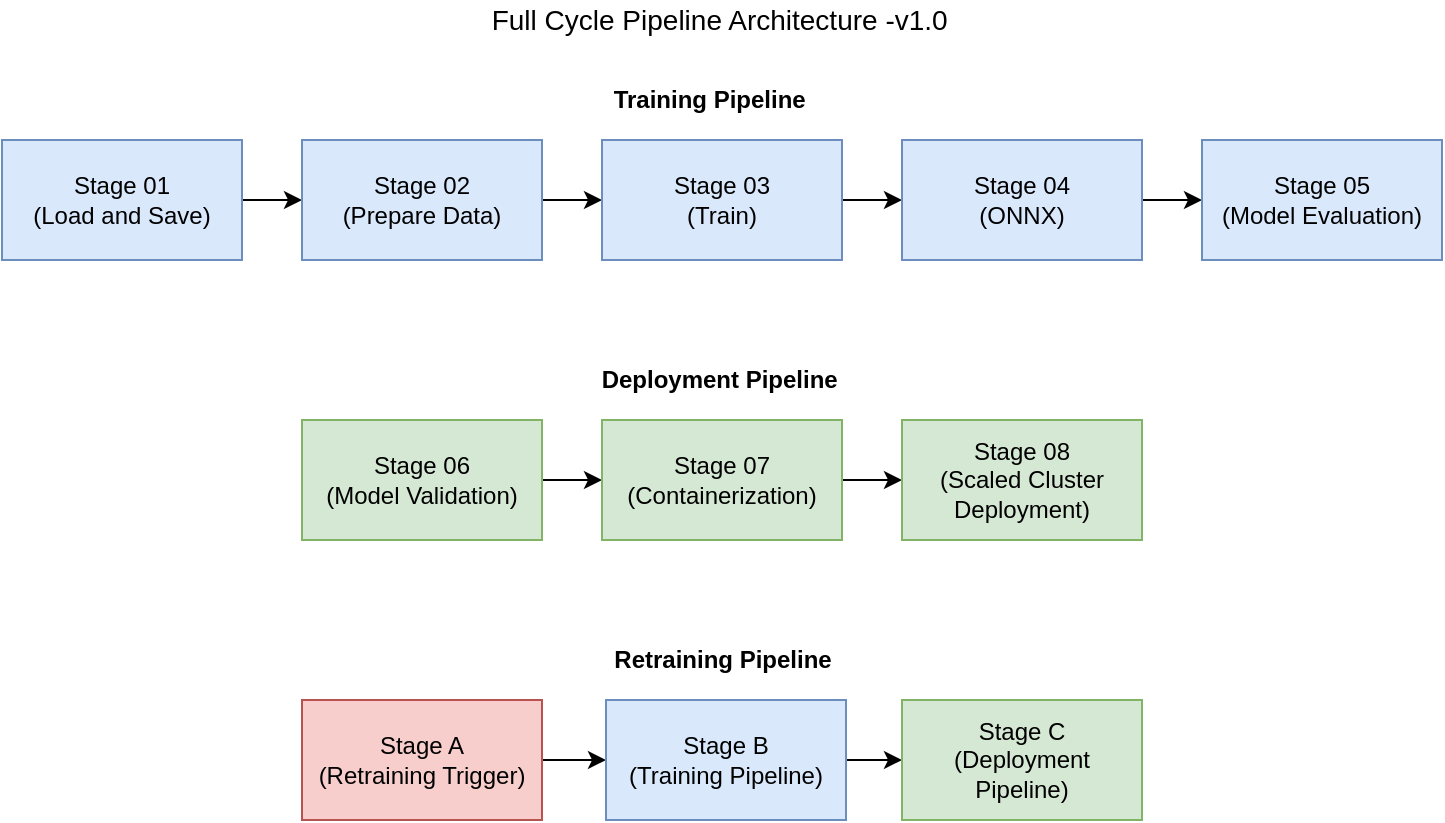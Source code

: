 <mxfile version="16.4.8" type="github">
  <diagram id="fnb83CbjcHutObEVnBT5" name="Page-1">
    <mxGraphModel dx="1416" dy="742" grid="1" gridSize="10" guides="1" tooltips="1" connect="1" arrows="1" fold="1" page="1" pageScale="1" pageWidth="827" pageHeight="1169" math="0" shadow="0">
      <root>
        <mxCell id="0" />
        <mxCell id="1" parent="0" />
        <mxCell id="xOlD_TCT9_zKF5M06AKU-2" value="&lt;b&gt;Training Pipeline&amp;nbsp;&lt;/b&gt;" style="text;html=1;align=center;verticalAlign=middle;resizable=0;points=[];autosize=1;strokeColor=none;fillColor=none;" parent="1" vertex="1">
          <mxGeometry x="340" y="210" width="110" height="20" as="geometry" />
        </mxCell>
        <mxCell id="xOlD_TCT9_zKF5M06AKU-8" value="" style="edgeStyle=orthogonalEdgeStyle;rounded=0;orthogonalLoop=1;jettySize=auto;html=1;" parent="1" source="xOlD_TCT9_zKF5M06AKU-3" target="xOlD_TCT9_zKF5M06AKU-4" edge="1">
          <mxGeometry relative="1" as="geometry" />
        </mxCell>
        <mxCell id="xOlD_TCT9_zKF5M06AKU-3" value="Stage 01&lt;br&gt;(Load and Save)" style="rounded=0;whiteSpace=wrap;html=1;fillColor=#dae8fc;strokeColor=#6c8ebf;" parent="1" vertex="1">
          <mxGeometry x="40" y="240" width="120" height="60" as="geometry" />
        </mxCell>
        <mxCell id="xOlD_TCT9_zKF5M06AKU-9" value="" style="edgeStyle=orthogonalEdgeStyle;rounded=0;orthogonalLoop=1;jettySize=auto;html=1;" parent="1" source="xOlD_TCT9_zKF5M06AKU-4" target="xOlD_TCT9_zKF5M06AKU-5" edge="1">
          <mxGeometry relative="1" as="geometry" />
        </mxCell>
        <mxCell id="xOlD_TCT9_zKF5M06AKU-4" value="&lt;span&gt;Stage 02&lt;/span&gt;&lt;br&gt;&lt;span&gt;(Prepare Data)&lt;/span&gt;" style="rounded=0;whiteSpace=wrap;html=1;fillColor=#dae8fc;strokeColor=#6c8ebf;" parent="1" vertex="1">
          <mxGeometry x="190" y="240" width="120" height="60" as="geometry" />
        </mxCell>
        <mxCell id="xOlD_TCT9_zKF5M06AKU-10" value="" style="edgeStyle=orthogonalEdgeStyle;rounded=0;orthogonalLoop=1;jettySize=auto;html=1;" parent="1" source="xOlD_TCT9_zKF5M06AKU-5" target="xOlD_TCT9_zKF5M06AKU-6" edge="1">
          <mxGeometry relative="1" as="geometry" />
        </mxCell>
        <mxCell id="xOlD_TCT9_zKF5M06AKU-5" value="&lt;span&gt;Stage 03&lt;/span&gt;&lt;br&gt;&lt;span&gt;(Train)&lt;/span&gt;" style="rounded=0;whiteSpace=wrap;html=1;fillColor=#dae8fc;strokeColor=#6c8ebf;" parent="1" vertex="1">
          <mxGeometry x="340" y="240" width="120" height="60" as="geometry" />
        </mxCell>
        <mxCell id="xOlD_TCT9_zKF5M06AKU-11" value="" style="edgeStyle=orthogonalEdgeStyle;rounded=0;orthogonalLoop=1;jettySize=auto;html=1;" parent="1" source="xOlD_TCT9_zKF5M06AKU-6" target="xOlD_TCT9_zKF5M06AKU-7" edge="1">
          <mxGeometry relative="1" as="geometry" />
        </mxCell>
        <mxCell id="xOlD_TCT9_zKF5M06AKU-6" value="&lt;span&gt;Stage 04&lt;/span&gt;&lt;br&gt;&lt;span&gt;(ONNX)&lt;/span&gt;" style="rounded=0;whiteSpace=wrap;html=1;fillColor=#dae8fc;strokeColor=#6c8ebf;" parent="1" vertex="1">
          <mxGeometry x="490" y="240" width="120" height="60" as="geometry" />
        </mxCell>
        <mxCell id="xOlD_TCT9_zKF5M06AKU-7" value="&lt;span&gt;Stage 05&lt;/span&gt;&lt;br&gt;&lt;span&gt;(Model Evaluation)&lt;/span&gt;" style="rounded=0;whiteSpace=wrap;html=1;fillColor=#dae8fc;strokeColor=#6c8ebf;" parent="1" vertex="1">
          <mxGeometry x="640" y="240" width="120" height="60" as="geometry" />
        </mxCell>
        <mxCell id="xOlD_TCT9_zKF5M06AKU-12" value="&lt;b&gt;Deployment Pipeline&amp;nbsp;&lt;/b&gt;" style="text;html=1;align=center;verticalAlign=middle;resizable=0;points=[];autosize=1;strokeColor=none;fillColor=none;" parent="1" vertex="1">
          <mxGeometry x="330" y="350" width="140" height="20" as="geometry" />
        </mxCell>
        <mxCell id="xOlD_TCT9_zKF5M06AKU-15" value="" style="edgeStyle=orthogonalEdgeStyle;rounded=0;orthogonalLoop=1;jettySize=auto;html=1;" parent="1" source="xOlD_TCT9_zKF5M06AKU-16" target="xOlD_TCT9_zKF5M06AKU-18" edge="1">
          <mxGeometry relative="1" as="geometry" />
        </mxCell>
        <mxCell id="xOlD_TCT9_zKF5M06AKU-16" value="&lt;span&gt;Stage 06&lt;/span&gt;&lt;br&gt;&lt;span&gt;(Model Validation)&lt;/span&gt;" style="rounded=0;whiteSpace=wrap;html=1;fillColor=#d5e8d4;strokeColor=#82b366;" parent="1" vertex="1">
          <mxGeometry x="190" y="380" width="120" height="60" as="geometry" />
        </mxCell>
        <mxCell id="xOlD_TCT9_zKF5M06AKU-17" value="" style="edgeStyle=orthogonalEdgeStyle;rounded=0;orthogonalLoop=1;jettySize=auto;html=1;" parent="1" source="xOlD_TCT9_zKF5M06AKU-18" target="xOlD_TCT9_zKF5M06AKU-20" edge="1">
          <mxGeometry relative="1" as="geometry" />
        </mxCell>
        <mxCell id="xOlD_TCT9_zKF5M06AKU-18" value="&lt;span&gt;Stage 07&lt;/span&gt;&lt;br&gt;&lt;span&gt;(Containerization)&lt;/span&gt;" style="rounded=0;whiteSpace=wrap;html=1;fillColor=#d5e8d4;strokeColor=#82b366;" parent="1" vertex="1">
          <mxGeometry x="340" y="380" width="120" height="60" as="geometry" />
        </mxCell>
        <mxCell id="xOlD_TCT9_zKF5M06AKU-20" value="&lt;span&gt;Stage 08&lt;/span&gt;&lt;br&gt;&lt;span&gt;(Scaled Cluster Deployment)&lt;/span&gt;" style="rounded=0;whiteSpace=wrap;html=1;fillColor=#d5e8d4;strokeColor=#82b366;" parent="1" vertex="1">
          <mxGeometry x="490" y="380" width="120" height="60" as="geometry" />
        </mxCell>
        <mxCell id="xOlD_TCT9_zKF5M06AKU-22" value="&lt;b&gt;Retraining Pipeline&lt;/b&gt;" style="text;html=1;align=center;verticalAlign=middle;resizable=0;points=[];autosize=1;strokeColor=none;fillColor=none;" parent="1" vertex="1">
          <mxGeometry x="340" y="490" width="120" height="20" as="geometry" />
        </mxCell>
        <mxCell id="xOlD_TCT9_zKF5M06AKU-23" value="" style="edgeStyle=orthogonalEdgeStyle;rounded=0;orthogonalLoop=1;jettySize=auto;html=1;" parent="1" source="xOlD_TCT9_zKF5M06AKU-24" target="xOlD_TCT9_zKF5M06AKU-26" edge="1">
          <mxGeometry relative="1" as="geometry" />
        </mxCell>
        <mxCell id="xOlD_TCT9_zKF5M06AKU-24" value="Stage A&lt;br&gt;(Retraining Trigger)" style="rounded=0;whiteSpace=wrap;html=1;fillColor=#f8cecc;strokeColor=#b85450;" parent="1" vertex="1">
          <mxGeometry x="190" y="520" width="120" height="60" as="geometry" />
        </mxCell>
        <mxCell id="xOlD_TCT9_zKF5M06AKU-25" value="" style="edgeStyle=orthogonalEdgeStyle;rounded=0;orthogonalLoop=1;jettySize=auto;html=1;" parent="1" source="xOlD_TCT9_zKF5M06AKU-26" target="xOlD_TCT9_zKF5M06AKU-28" edge="1">
          <mxGeometry relative="1" as="geometry" />
        </mxCell>
        <mxCell id="xOlD_TCT9_zKF5M06AKU-26" value="&lt;span&gt;Stage B&lt;/span&gt;&lt;br&gt;&lt;span&gt;(Training Pipeline)&lt;/span&gt;" style="rounded=0;whiteSpace=wrap;html=1;fillColor=#dae8fc;strokeColor=#6c8ebf;" parent="1" vertex="1">
          <mxGeometry x="342" y="520" width="120" height="60" as="geometry" />
        </mxCell>
        <mxCell id="xOlD_TCT9_zKF5M06AKU-28" value="&lt;span&gt;Stage C&lt;/span&gt;&lt;br&gt;&lt;span&gt;(Deployment Pipeline)&lt;/span&gt;" style="rounded=0;whiteSpace=wrap;html=1;fillColor=#d5e8d4;strokeColor=#82b366;" parent="1" vertex="1">
          <mxGeometry x="490" y="520" width="120" height="60" as="geometry" />
        </mxCell>
        <mxCell id="xOlD_TCT9_zKF5M06AKU-32" value="&lt;font style=&quot;font-size: 14px&quot;&gt;Full Cycle Pipeline Architecture -v1.0&lt;/font&gt;&amp;nbsp;" style="text;html=1;align=center;verticalAlign=middle;resizable=0;points=[];autosize=1;strokeColor=none;fillColor=none;" parent="1" vertex="1">
          <mxGeometry x="275" y="170" width="250" height="20" as="geometry" />
        </mxCell>
      </root>
    </mxGraphModel>
  </diagram>
</mxfile>
